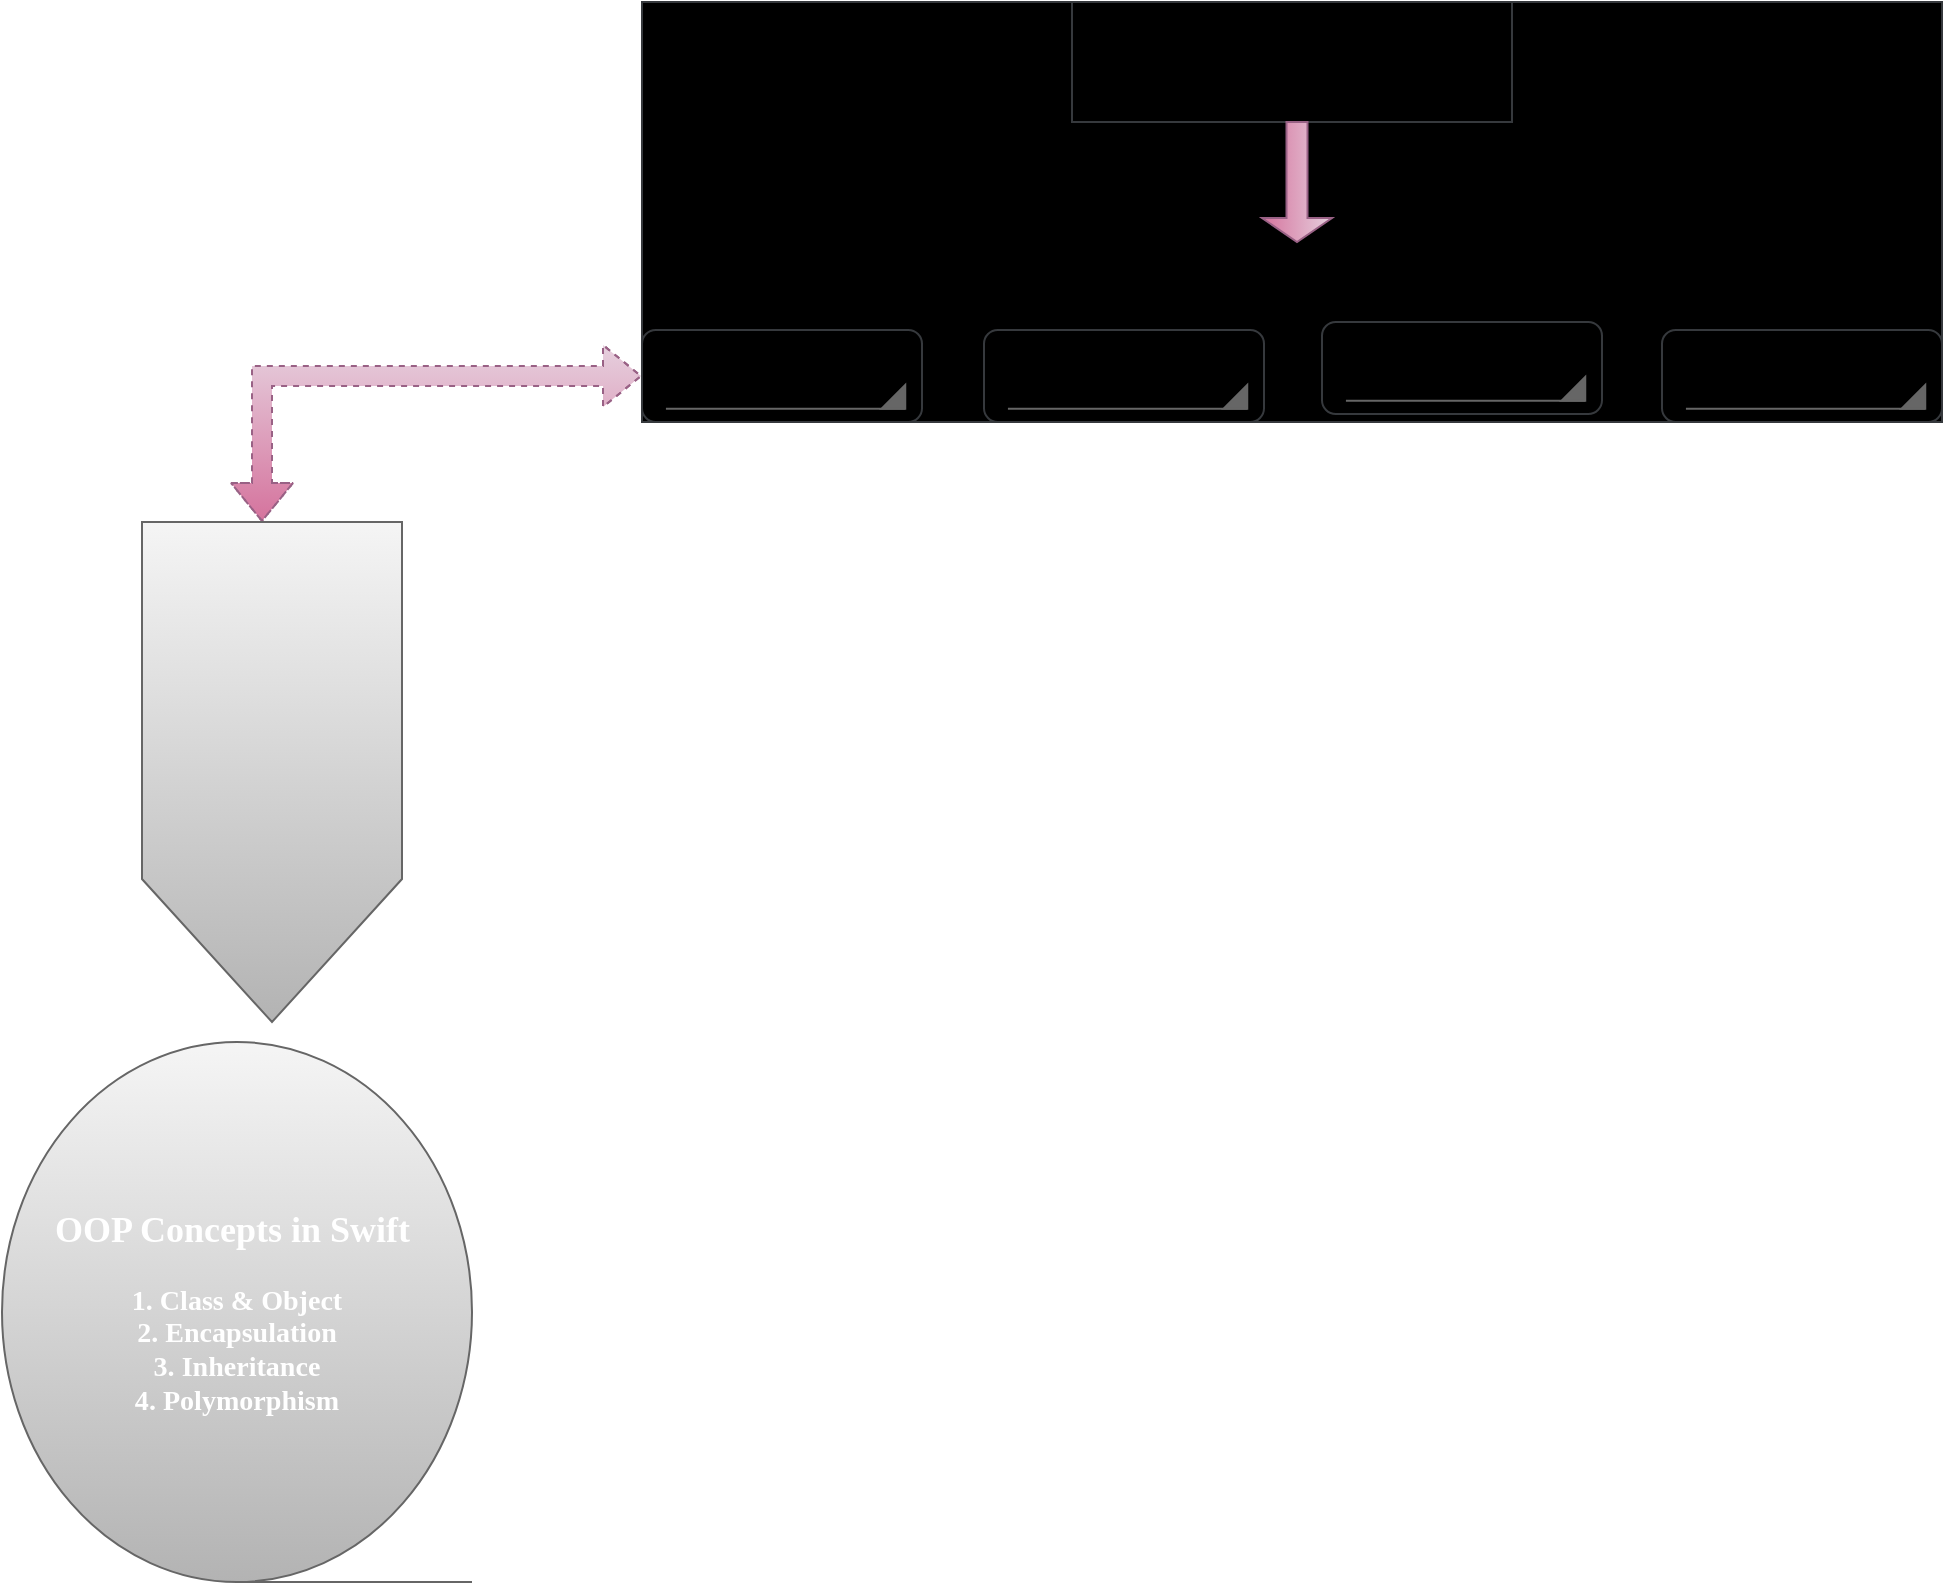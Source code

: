 <mxfile version="26.2.9">
  <diagram name="Page-1" id="sTr7NQ9INBJQnbvR6in-">
    <mxGraphModel dx="1981" dy="944" grid="1" gridSize="10" guides="1" tooltips="1" connect="1" arrows="1" fold="1" page="1" pageScale="1" pageWidth="583" pageHeight="827" math="0" shadow="0">
      <root>
        <mxCell id="0" />
        <mxCell id="1" parent="0" />
        <mxCell id="TdbENmwKNbl965j7olIL-25" value="" style="group;fillColor=light-dark(#eeeeee, #ffffff);strokeColor=light-dark(#36393d, #ffffff);gradientColor=light-dark(default, #ffffff);" vertex="1" connectable="0" parent="1">
          <mxGeometry x="270" y="300" width="650" height="210" as="geometry" />
        </mxCell>
        <mxCell id="TdbENmwKNbl965j7olIL-9" value="&lt;div&gt;&lt;br&gt;&lt;/div&gt;" style="strokeWidth=1;html=1;shadow=0;dashed=0;shape=mxgraph.android.rect;rounded=1;fillColor=light-dark(#eeeeee, #c0c0c0);strokeColor=#36393d;gradientColor=default;gradientDirection=west;" vertex="1" parent="TdbENmwKNbl965j7olIL-25">
          <mxGeometry y="164" width="140" height="46" as="geometry" />
        </mxCell>
        <mxCell id="TdbENmwKNbl965j7olIL-10" value="&lt;p style=&quot;caret-color: rgb(0, 0, 0); text-align: start; white-space: normal;&quot; class=&quot;p1&quot;&gt;&lt;font face=&quot;Times New Roman&quot;&gt;&lt;b style=&quot;color: light-dark(rgb(0, 0, 0), rgb(51, 153, 255));&quot;&gt;Swift Basics&lt;/b&gt;&lt;/font&gt;&lt;/p&gt;" style="strokeWidth=1;html=1;shadow=0;dashed=0;shape=mxgraph.android.spinner2;fontStyle=0;fontColor=#ffffff;align=center;verticalAlign=middle;strokeColor=#666666;fillColor=#666666;" vertex="1" parent="TdbENmwKNbl965j7olIL-9">
          <mxGeometry x="11.966" y="6.571" width="119.658" height="32.857" as="geometry" />
        </mxCell>
        <mxCell id="TdbENmwKNbl965j7olIL-1" value="&lt;font style=&quot;font-size: 24px;&quot;&gt;Swift&lt;/font&gt;" style="rounded=0;whiteSpace=wrap;html=1;fillColor=light-dark(#eeeeee, #c0c0c0);strokeColor=#36393d;gradientColor=default;gradientDirection=west;" vertex="1" parent="TdbENmwKNbl965j7olIL-25">
          <mxGeometry x="215" width="220" height="60" as="geometry" />
        </mxCell>
        <mxCell id="TdbENmwKNbl965j7olIL-3" value="" style="endArrow=none;html=1;rounded=0;" edge="1" parent="TdbENmwKNbl965j7olIL-25">
          <mxGeometry width="50" height="50" relative="1" as="geometry">
            <mxPoint x="70" y="120" as="sourcePoint" />
            <mxPoint x="580" y="120" as="targetPoint" />
          </mxGeometry>
        </mxCell>
        <mxCell id="TdbENmwKNbl965j7olIL-4" value="" style="endArrow=classic;html=1;rounded=0;" edge="1" parent="TdbENmwKNbl965j7olIL-25">
          <mxGeometry width="50" height="50" relative="1" as="geometry">
            <mxPoint x="71" y="120" as="sourcePoint" />
            <mxPoint x="71" y="160" as="targetPoint" />
          </mxGeometry>
        </mxCell>
        <mxCell id="TdbENmwKNbl965j7olIL-5" value="" style="endArrow=classic;html=1;rounded=0;" edge="1" parent="TdbENmwKNbl965j7olIL-25">
          <mxGeometry width="50" height="50" relative="1" as="geometry">
            <mxPoint x="240" y="120" as="sourcePoint" />
            <mxPoint x="240" y="160" as="targetPoint" />
          </mxGeometry>
        </mxCell>
        <mxCell id="TdbENmwKNbl965j7olIL-6" value="" style="endArrow=classic;html=1;rounded=0;" edge="1" parent="TdbENmwKNbl965j7olIL-25">
          <mxGeometry width="50" height="50" relative="1" as="geometry">
            <mxPoint x="412" y="120" as="sourcePoint" />
            <mxPoint x="412" y="160" as="targetPoint" />
          </mxGeometry>
        </mxCell>
        <mxCell id="TdbENmwKNbl965j7olIL-7" value="" style="endArrow=classic;html=1;rounded=0;" edge="1" parent="TdbENmwKNbl965j7olIL-25">
          <mxGeometry width="50" height="50" relative="1" as="geometry">
            <mxPoint x="578" y="120" as="sourcePoint" />
            <mxPoint x="578" y="160" as="targetPoint" />
          </mxGeometry>
        </mxCell>
        <mxCell id="TdbENmwKNbl965j7olIL-18" value="&lt;div&gt;&lt;br&gt;&lt;/div&gt;" style="strokeWidth=1;html=1;shadow=0;dashed=0;shape=mxgraph.android.rect;rounded=1;fillColor=light-dark(#eeeeee, #c0c0c0);strokeColor=#36393d;gradientColor=default;gradientDirection=west;" vertex="1" parent="TdbENmwKNbl965j7olIL-25">
          <mxGeometry x="171" y="164" width="140" height="46" as="geometry" />
        </mxCell>
        <mxCell id="TdbENmwKNbl965j7olIL-19" value="&lt;p style=&quot;caret-color: rgb(0, 0, 0); text-align: start; white-space: normal;&quot; class=&quot;p1&quot;&gt;&lt;b&gt;&lt;font style=&quot;color: light-dark(rgb(0, 0, 0), rgb(116, 167, 254));&quot; face=&quot;Times New Roman&quot;&gt;UI Dev&lt;/font&gt;&lt;/b&gt;&lt;/p&gt;" style="strokeWidth=1;html=1;shadow=0;dashed=0;shape=mxgraph.android.spinner2;fontStyle=0;fontColor=#ffffff;align=center;verticalAlign=middle;strokeColor=#666666;fillColor=#666666;" vertex="1" parent="TdbENmwKNbl965j7olIL-18">
          <mxGeometry x="11.966" y="6.571" width="119.658" height="32.857" as="geometry" />
        </mxCell>
        <mxCell id="TdbENmwKNbl965j7olIL-20" value="&lt;div&gt;&lt;br&gt;&lt;/div&gt;" style="strokeWidth=1;html=1;shadow=0;dashed=0;shape=mxgraph.android.rect;rounded=1;fillColor=light-dark(#eeeeee, #c0c0c0);strokeColor=#36393d;gradientColor=default;gradientDirection=west;" vertex="1" parent="TdbENmwKNbl965j7olIL-25">
          <mxGeometry x="340" y="160" width="140" height="46" as="geometry" />
        </mxCell>
        <mxCell id="TdbENmwKNbl965j7olIL-21" value="&lt;h4&gt;&lt;font style=&quot;color: light-dark(transparent, rgb(51, 153, 255));&quot; face=&quot;Times New Roman&quot;&gt;Backend Dev&lt;/font&gt;&lt;/h4&gt;" style="strokeWidth=1;html=1;shadow=0;dashed=0;shape=mxgraph.android.spinner2;fontStyle=0;fontColor=#ffffff;align=center;verticalAlign=middle;strokeColor=#666666;fillColor=#666666;" vertex="1" parent="TdbENmwKNbl965j7olIL-20">
          <mxGeometry x="11.966" y="6.571" width="119.658" height="32.857" as="geometry" />
        </mxCell>
        <mxCell id="TdbENmwKNbl965j7olIL-22" value="&lt;div&gt;&lt;br&gt;&lt;/div&gt;" style="strokeWidth=1;html=1;shadow=0;dashed=0;shape=mxgraph.android.rect;rounded=1;fillColor=light-dark(#eeeeee, #c0c0c0);strokeColor=#36393d;gradientColor=default;gradientDirection=west;" vertex="1" parent="TdbENmwKNbl965j7olIL-25">
          <mxGeometry x="510" y="164" width="140" height="46" as="geometry" />
        </mxCell>
        <mxCell id="TdbENmwKNbl965j7olIL-23" value="&lt;h4&gt;&lt;p style=&quot;caret-color: rgb(0, 0, 0); text-align: start; white-space: normal;&quot; class=&quot;p1&quot;&gt;&lt;font style=&quot;color: light-dark(rgb(0, 0, 0), rgb(51, 153, 255));&quot; face=&quot;Times New Roman&quot;&gt;Advanced Topics&lt;/font&gt;&lt;/p&gt;&lt;/h4&gt;" style="strokeWidth=1;html=1;shadow=0;dashed=0;shape=mxgraph.android.spinner2;fontStyle=0;fontColor=#ffffff;align=center;verticalAlign=middle;strokeColor=#666666;fillColor=#666666;" vertex="1" parent="TdbENmwKNbl965j7olIL-22">
          <mxGeometry x="11.966" y="6.571" width="119.658" height="32.857" as="geometry" />
        </mxCell>
        <mxCell id="TdbENmwKNbl965j7olIL-27" value="" style="shape=singleArrow;direction=north;whiteSpace=wrap;html=1;flipV=1;flipH=1;fillColor=#e6d0de;strokeColor=#996185;gradientColor=#d5739d;" vertex="1" parent="TdbENmwKNbl965j7olIL-25">
          <mxGeometry x="310" y="60" width="35" height="60" as="geometry" />
        </mxCell>
        <mxCell id="TdbENmwKNbl965j7olIL-31" value="" style="endArrow=block;html=1;rounded=0;startArrow=block;startFill=0;shape=flexArrow;dashed=1;fillColor=#e6d0de;gradientColor=#d5739d;strokeColor=#996185;" edge="1" parent="1" source="TdbENmwKNbl965j7olIL-9">
          <mxGeometry width="50" height="50" relative="1" as="geometry">
            <mxPoint x="120" y="500" as="sourcePoint" />
            <mxPoint x="80" y="560" as="targetPoint" />
            <Array as="points">
              <mxPoint x="80" y="487" />
            </Array>
          </mxGeometry>
        </mxCell>
        <mxCell id="TdbENmwKNbl965j7olIL-33" value="&lt;h3&gt;&lt;span style=&quot;color: rgba(0, 0, 0, 0);&quot;&gt;&lt;font face=&quot;Times New Roman&quot;&gt;•&lt;span class=&quot;Apple-tab-span&quot;&gt;&amp;nbsp;&lt;/span&gt;Syntax, variables, control flow&lt;/font&gt;&lt;/span&gt;&lt;/h3&gt;&lt;h3&gt;&lt;span style=&quot;color: rgba(0, 0, 0, 0);&quot;&gt;&lt;font face=&quot;Times New Roman&quot;&gt;&lt;br&gt;&lt;/font&gt;&lt;/span&gt;&lt;span style=&quot;color: rgba(0, 0, 0, 0);&quot;&gt;&lt;font face=&quot;Times New Roman&quot;&gt;•&lt;span class=&quot;Apple-tab-span&quot;&gt;&amp;nbsp;&lt;/span&gt;Optionals &amp;amp; Functions&lt;/font&gt;&lt;/span&gt;&lt;/h3&gt;&lt;h3&gt;&lt;span style=&quot;color: rgba(0, 0, 0, 0);&quot;&gt;&lt;font face=&quot;Times New Roman&quot;&gt;&lt;br&gt;&lt;/font&gt;&lt;/span&gt;&lt;span style=&quot;color: rgba(0, 0, 0, 0);&quot;&gt;&lt;font face=&quot;Times New Roman&quot;&gt;•&lt;span class=&quot;Apple-tab-span&quot;&gt;&amp;nbsp;&lt;/span&gt;Object-Oriented Programming&lt;/font&gt;&lt;/span&gt;&lt;/h3&gt;" style="shape=offPageConnector;whiteSpace=wrap;html=1;size=0.286;align=center;fillColor=#f5f5f5;gradientColor=#b3b3b3;strokeColor=#666666;" vertex="1" parent="1">
          <mxGeometry x="20" y="560" width="130" height="250" as="geometry" />
        </mxCell>
        <mxCell id="TdbENmwKNbl965j7olIL-34" value="&lt;h2&gt;&lt;b style=&quot;color: light-dark(rgb(255, 255, 255), rgb(196, 251, 255));&quot;&gt;&lt;font face=&quot;Times New Roman&quot;&gt;OOP Concepts in Swift&amp;nbsp;&lt;/font&gt;&lt;/b&gt;&lt;/h2&gt;&lt;div&gt;&lt;b&gt;&lt;font face=&quot;Times New Roman&quot;&gt;&lt;h3 style=&quot;color: light-dark(rgb(255, 255, 255), rgb(83, 213, 253));&quot;&gt;&lt;b&gt;1. Class &amp;amp; Object&lt;br&gt;&lt;/b&gt;&lt;b&gt;2. Encapsulation&lt;br&gt;&lt;/b&gt;&lt;b&gt;3. Inheritance&lt;br&gt;&lt;/b&gt;&lt;b&gt;4. Polymorphism&lt;/b&gt;&lt;/h3&gt;&lt;/font&gt;&lt;/b&gt;&lt;/div&gt;" style="shape=tapeData;whiteSpace=wrap;html=1;perimeter=ellipsePerimeter;fillColor=#f5f5f5;gradientColor=#b3b3b3;strokeColor=#666666;" vertex="1" parent="1">
          <mxGeometry x="-50" y="820" width="235" height="270" as="geometry" />
        </mxCell>
      </root>
    </mxGraphModel>
  </diagram>
</mxfile>
